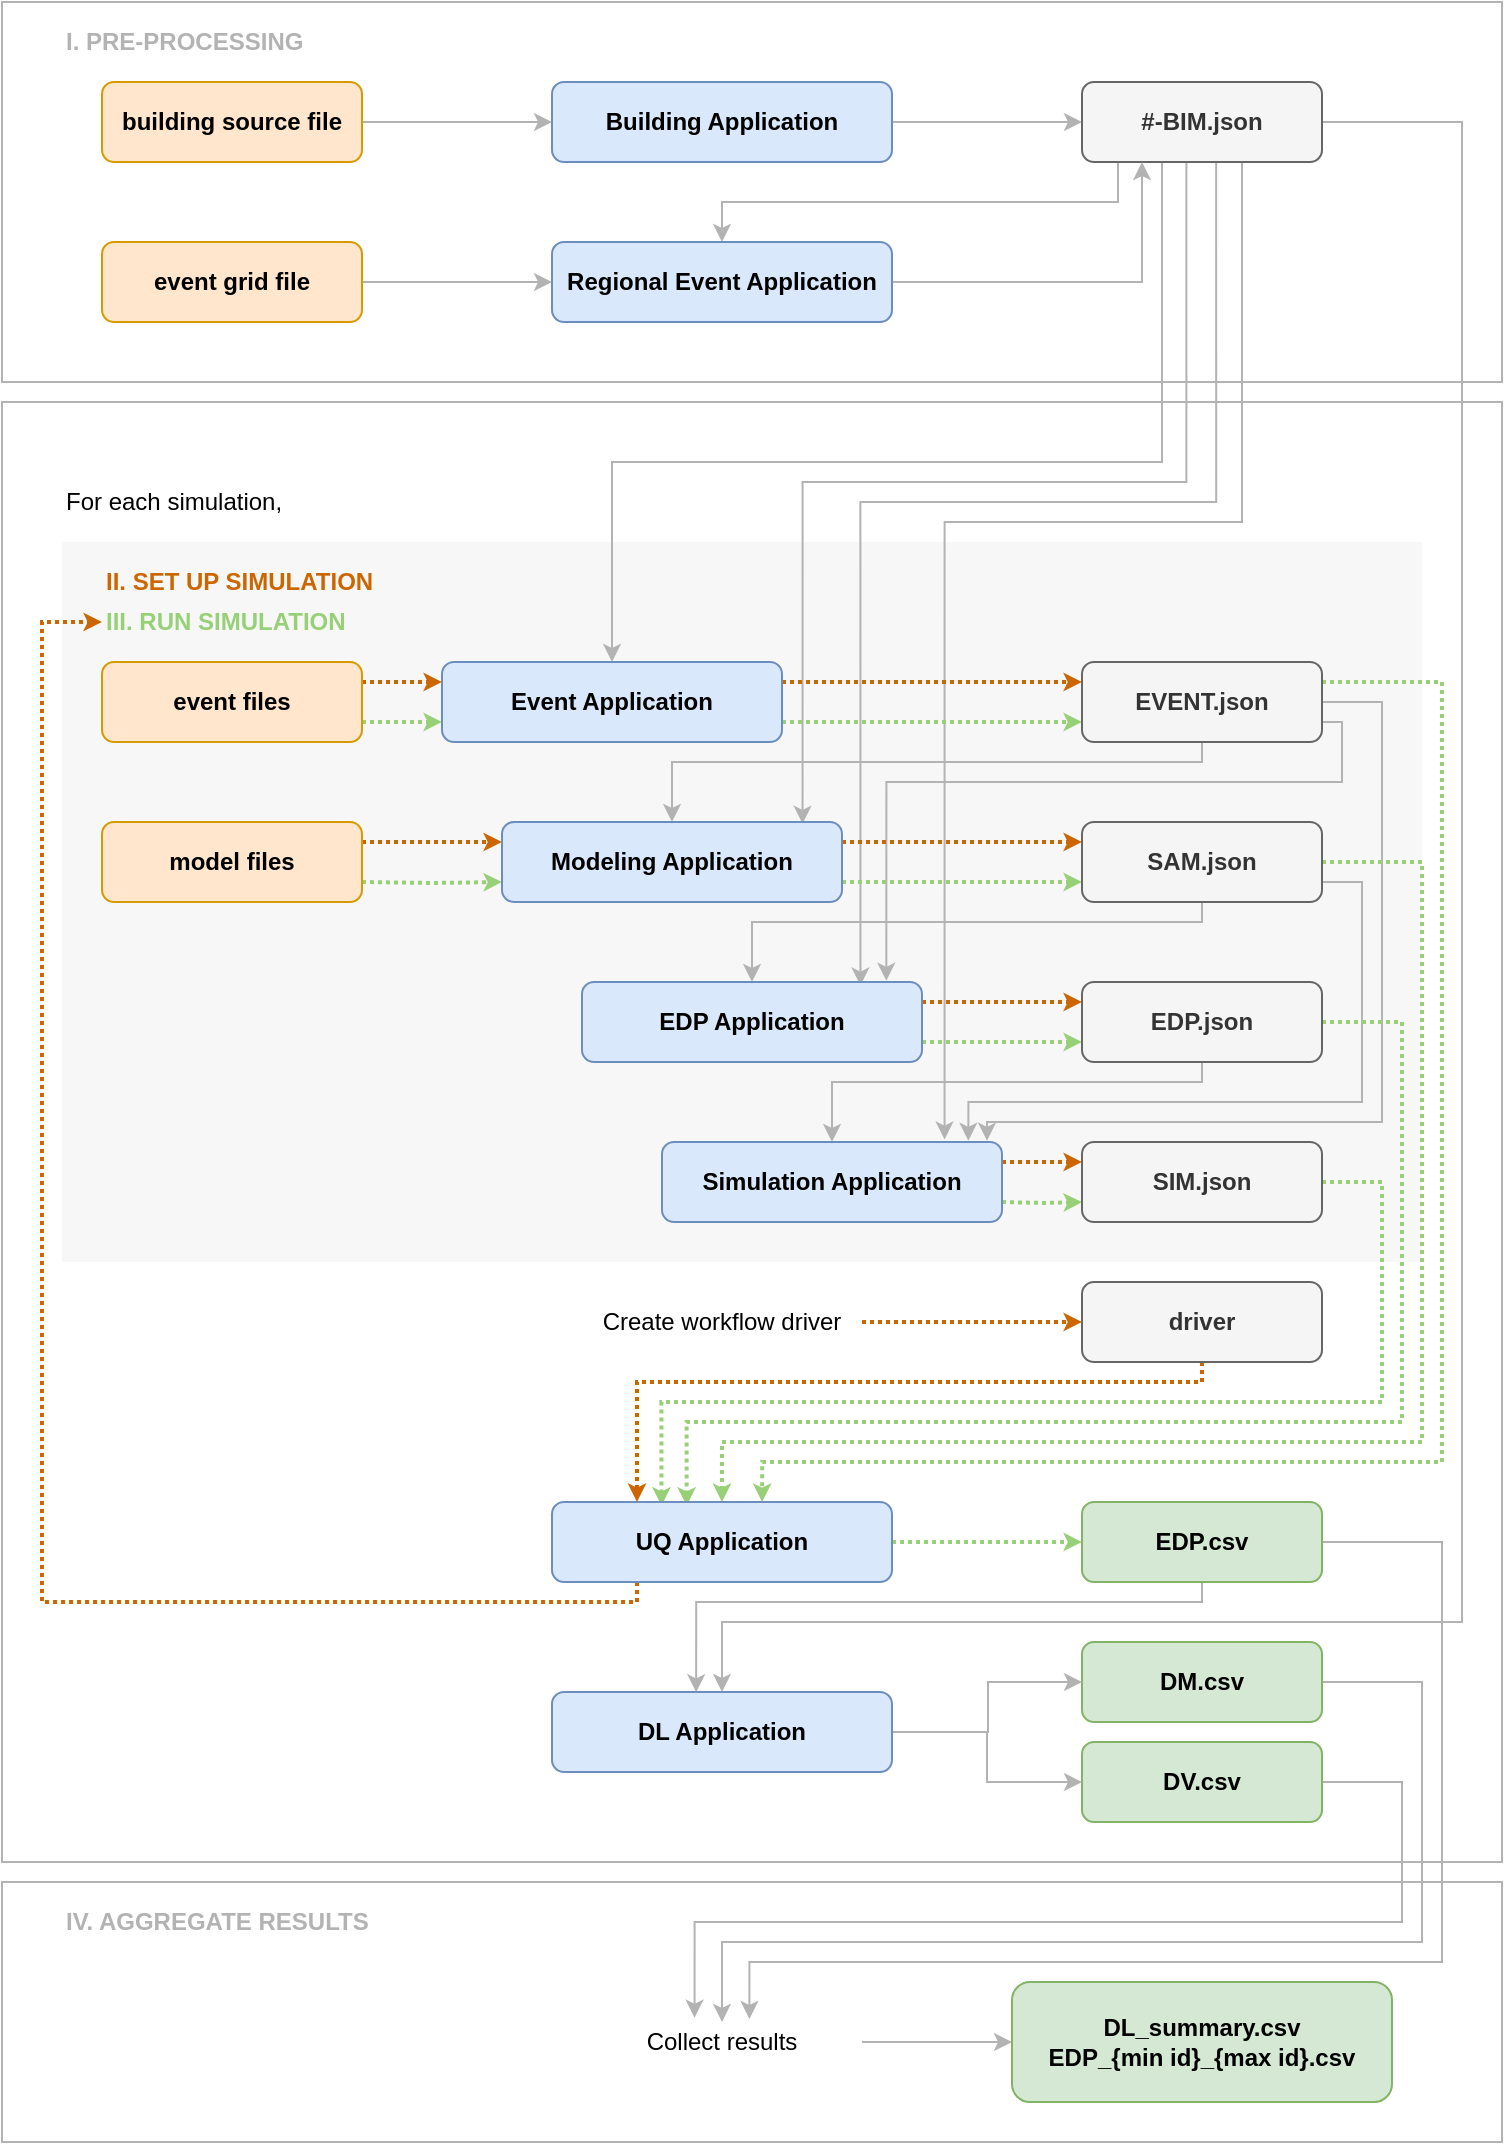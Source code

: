 <mxfile version="13.6.10" type="device"><diagram id="55Q9d0tb6AlS7nQ4v5Kf" name="Page-1"><mxGraphModel dx="1778" dy="1061" grid="1" gridSize="10" guides="1" tooltips="1" connect="1" arrows="1" fold="1" page="1" pageScale="1" pageWidth="850" pageHeight="1100" math="0" shadow="0"><root><mxCell id="0"/><mxCell id="1" parent="0"/><mxCell id="81128KArZK5sR1gMejnM-78" value="" style="rounded=0;whiteSpace=wrap;html=1;strokeColor=#B3B3B3;" vertex="1" parent="1"><mxGeometry x="40" y="990" width="750" height="130" as="geometry"/></mxCell><mxCell id="81128KArZK5sR1gMejnM-12" value="" style="rounded=0;whiteSpace=wrap;html=1;strokeColor=#B3B3B3;" vertex="1" parent="1"><mxGeometry x="40" y="250" width="750" height="730" as="geometry"/></mxCell><mxCell id="81128KArZK5sR1gMejnM-71" value="" style="rounded=0;whiteSpace=wrap;html=1;strokeColor=none;fillColor=#F7F7F7;" vertex="1" parent="1"><mxGeometry x="70" y="320" width="680" height="360" as="geometry"/></mxCell><mxCell id="81128KArZK5sR1gMejnM-1" value="" style="rounded=0;whiteSpace=wrap;html=1;strokeColor=#B3B3B3;" vertex="1" parent="1"><mxGeometry x="40" y="50" width="750" height="190" as="geometry"/></mxCell><mxCell id="bsa9YLMncxqa0p55WgP8-3" value="" style="edgeStyle=orthogonalEdgeStyle;rounded=0;orthogonalLoop=1;jettySize=auto;html=1;strokeColor=#B3B3B3;" parent="1" source="bsa9YLMncxqa0p55WgP8-1" target="bsa9YLMncxqa0p55WgP8-2" edge="1"><mxGeometry relative="1" as="geometry"/></mxCell><mxCell id="bsa9YLMncxqa0p55WgP8-1" value="&lt;b&gt;building source file&lt;/b&gt;" style="rounded=1;whiteSpace=wrap;html=1;fillColor=#ffe6cc;strokeColor=#d79b00;" parent="1" vertex="1"><mxGeometry x="90" y="90" width="130" height="40" as="geometry"/></mxCell><mxCell id="bsa9YLMncxqa0p55WgP8-6" value="" style="edgeStyle=orthogonalEdgeStyle;rounded=0;orthogonalLoop=1;jettySize=auto;html=1;strokeColor=#B3B3B3;" parent="1" source="bsa9YLMncxqa0p55WgP8-2" target="bsa9YLMncxqa0p55WgP8-5" edge="1"><mxGeometry relative="1" as="geometry"/></mxCell><mxCell id="bsa9YLMncxqa0p55WgP8-2" value="&lt;b&gt;Building Application&lt;/b&gt;" style="rounded=1;whiteSpace=wrap;html=1;fillColor=#dae8fc;strokeColor=#6c8ebf;" parent="1" vertex="1"><mxGeometry x="315" y="90" width="170" height="40" as="geometry"/></mxCell><mxCell id="81128KArZK5sR1gMejnM-6" value="" style="edgeStyle=orthogonalEdgeStyle;rounded=0;orthogonalLoop=1;jettySize=auto;html=1;entryX=0.5;entryY=0;entryDx=0;entryDy=0;exitX=0.15;exitY=1.007;exitDx=0;exitDy=0;exitPerimeter=0;strokeColor=#B3B3B3;" edge="1" parent="1" source="bsa9YLMncxqa0p55WgP8-5" target="81128KArZK5sR1gMejnM-4"><mxGeometry relative="1" as="geometry"/></mxCell><mxCell id="81128KArZK5sR1gMejnM-34" value="" style="edgeStyle=orthogonalEdgeStyle;rounded=0;orthogonalLoop=1;jettySize=auto;html=1;strokeColor=#B3B3B3;entryX=0.5;entryY=0;entryDx=0;entryDy=0;exitX=0.349;exitY=0.995;exitDx=0;exitDy=0;exitPerimeter=0;" edge="1" parent="1" source="bsa9YLMncxqa0p55WgP8-5" target="81128KArZK5sR1gMejnM-15"><mxGeometry relative="1" as="geometry"><mxPoint x="620" y="130" as="sourcePoint"/><mxPoint x="640" y="200" as="targetPoint"/><Array as="points"><mxPoint x="620" y="130"/><mxPoint x="620" y="280"/><mxPoint x="345" y="280"/></Array></mxGeometry></mxCell><mxCell id="81128KArZK5sR1gMejnM-36" value="" style="edgeStyle=orthogonalEdgeStyle;rounded=0;orthogonalLoop=1;jettySize=auto;html=1;strokeColor=#B3B3B3;entryX=0.884;entryY=0.023;entryDx=0;entryDy=0;exitX=0.435;exitY=0.983;exitDx=0;exitDy=0;entryPerimeter=0;exitPerimeter=0;" edge="1" parent="1" source="bsa9YLMncxqa0p55WgP8-5" target="81128KArZK5sR1gMejnM-24"><mxGeometry relative="1" as="geometry"><mxPoint x="640" y="200" as="targetPoint"/><Array as="points"><mxPoint x="632" y="290"/><mxPoint x="440" y="290"/></Array></mxGeometry></mxCell><mxCell id="81128KArZK5sR1gMejnM-43" value="" style="edgeStyle=orthogonalEdgeStyle;rounded=0;orthogonalLoop=1;jettySize=auto;html=1;strokeColor=#B3B3B3;strokeWidth=1;exitX=0.559;exitY=0.997;exitDx=0;exitDy=0;exitPerimeter=0;entryX=0.819;entryY=0.044;entryDx=0;entryDy=0;entryPerimeter=0;" edge="1" parent="1" source="bsa9YLMncxqa0p55WgP8-5" target="81128KArZK5sR1gMejnM-39"><mxGeometry relative="1" as="geometry"><mxPoint x="640" y="210" as="targetPoint"/><Array as="points"><mxPoint x="647" y="300"/><mxPoint x="469" y="300"/></Array></mxGeometry></mxCell><mxCell id="81128KArZK5sR1gMejnM-53" value="" style="edgeStyle=orthogonalEdgeStyle;rounded=0;orthogonalLoop=1;jettySize=auto;html=1;strokeColor=#B3B3B3;strokeWidth=1;entryX=0.831;entryY=-0.03;entryDx=0;entryDy=0;entryPerimeter=0;" edge="1" parent="1" target="81128KArZK5sR1gMejnM-47"><mxGeometry relative="1" as="geometry"><mxPoint x="660" y="130" as="sourcePoint"/><mxPoint x="640" y="200" as="targetPoint"/><Array as="points"><mxPoint x="660" y="310"/><mxPoint x="511" y="310"/></Array></mxGeometry></mxCell><mxCell id="81128KArZK5sR1gMejnM-94" value="" style="edgeStyle=orthogonalEdgeStyle;rounded=0;orthogonalLoop=1;jettySize=auto;html=1;startSize=6;endSize=6;strokeWidth=1;entryX=0.5;entryY=0;entryDx=0;entryDy=0;strokeColor=#B3B3B3;" edge="1" parent="1" source="bsa9YLMncxqa0p55WgP8-5" target="81128KArZK5sR1gMejnM-88"><mxGeometry relative="1" as="geometry"><mxPoint x="790" y="110" as="targetPoint"/><Array as="points"><mxPoint x="770" y="110"/><mxPoint x="770" y="860"/><mxPoint x="400" y="860"/></Array></mxGeometry></mxCell><mxCell id="bsa9YLMncxqa0p55WgP8-5" value="&lt;b&gt;#-BIM.json&lt;/b&gt;" style="rounded=1;whiteSpace=wrap;html=1;fillColor=#f5f5f5;strokeColor=#666666;fontColor=#333333;" parent="1" vertex="1"><mxGeometry x="580" y="90" width="120" height="40" as="geometry"/></mxCell><mxCell id="81128KArZK5sR1gMejnM-7" value="" style="edgeStyle=orthogonalEdgeStyle;rounded=0;orthogonalLoop=1;jettySize=auto;html=1;strokeColor=#B3B3B3;" edge="1" parent="1" source="81128KArZK5sR1gMejnM-3" target="81128KArZK5sR1gMejnM-4"><mxGeometry relative="1" as="geometry"/></mxCell><mxCell id="81128KArZK5sR1gMejnM-3" value="&lt;b&gt;event grid file&lt;/b&gt;" style="rounded=1;whiteSpace=wrap;html=1;fillColor=#ffe6cc;strokeColor=#d79b00;" vertex="1" parent="1"><mxGeometry x="90" y="170" width="130" height="40" as="geometry"/></mxCell><mxCell id="81128KArZK5sR1gMejnM-10" value="" style="edgeStyle=orthogonalEdgeStyle;rounded=0;orthogonalLoop=1;jettySize=auto;html=1;entryX=0.25;entryY=1;entryDx=0;entryDy=0;strokeColor=#B3B3B3;" edge="1" parent="1" source="81128KArZK5sR1gMejnM-4" target="bsa9YLMncxqa0p55WgP8-5"><mxGeometry relative="1" as="geometry"><mxPoint x="545" y="190" as="targetPoint"/></mxGeometry></mxCell><mxCell id="81128KArZK5sR1gMejnM-4" value="&lt;b&gt;Regional Event Application&lt;/b&gt;" style="rounded=1;whiteSpace=wrap;html=1;fillColor=#dae8fc;strokeColor=#6c8ebf;" vertex="1" parent="1"><mxGeometry x="315" y="170" width="170" height="40" as="geometry"/></mxCell><mxCell id="81128KArZK5sR1gMejnM-11" value="&lt;b&gt;&lt;font color=&quot;#b3b3b3&quot;&gt;I. PRE-PROCESSING&lt;/font&gt;&lt;/b&gt;" style="text;html=1;strokeColor=none;fillColor=none;align=left;verticalAlign=middle;whiteSpace=wrap;rounded=0;" vertex="1" parent="1"><mxGeometry x="70" y="60" width="140" height="20" as="geometry"/></mxCell><mxCell id="81128KArZK5sR1gMejnM-13" value="For each simulation," style="text;html=1;strokeColor=none;fillColor=none;align=left;verticalAlign=middle;whiteSpace=wrap;rounded=0;" vertex="1" parent="1"><mxGeometry x="70" y="290" width="140" height="20" as="geometry"/></mxCell><mxCell id="81128KArZK5sR1gMejnM-17" value="" style="edgeStyle=orthogonalEdgeStyle;rounded=0;orthogonalLoop=1;jettySize=auto;html=1;exitX=1;exitY=0.25;exitDx=0;exitDy=0;entryX=0;entryY=0.25;entryDx=0;entryDy=0;strokeColor=#CC6600;dashed=1;strokeWidth=2;startSize=6;endSize=3;dashPattern=1 1;" edge="1" parent="1" source="81128KArZK5sR1gMejnM-14" target="81128KArZK5sR1gMejnM-15"><mxGeometry relative="1" as="geometry"/></mxCell><mxCell id="81128KArZK5sR1gMejnM-20" value="" style="edgeStyle=orthogonalEdgeStyle;rounded=0;orthogonalLoop=1;jettySize=auto;html=1;exitX=1;exitY=0.75;exitDx=0;exitDy=0;entryX=0;entryY=0.75;entryDx=0;entryDy=0;dashed=1;strokeWidth=2;strokeColor=#97D077;dashPattern=1 1;endSize=3;" edge="1" parent="1" source="81128KArZK5sR1gMejnM-14" target="81128KArZK5sR1gMejnM-15"><mxGeometry relative="1" as="geometry"/></mxCell><mxCell id="81128KArZK5sR1gMejnM-14" value="&lt;b&gt;event files&lt;/b&gt;" style="rounded=1;whiteSpace=wrap;html=1;fillColor=#ffe6cc;strokeColor=#d79b00;" vertex="1" parent="1"><mxGeometry x="90" y="380" width="130" height="40" as="geometry"/></mxCell><mxCell id="81128KArZK5sR1gMejnM-19" value="" style="edgeStyle=orthogonalEdgeStyle;rounded=0;orthogonalLoop=1;jettySize=auto;html=1;exitX=1;exitY=0.25;exitDx=0;exitDy=0;entryX=0;entryY=0.25;entryDx=0;entryDy=0;strokeColor=#CC6600;dashed=1;strokeWidth=2;startSize=6;endSize=3;dashPattern=1 1;" edge="1" parent="1" source="81128KArZK5sR1gMejnM-15" target="81128KArZK5sR1gMejnM-16"><mxGeometry relative="1" as="geometry"><mxPoint x="500" y="400" as="targetPoint"/></mxGeometry></mxCell><mxCell id="81128KArZK5sR1gMejnM-22" value="" style="edgeStyle=orthogonalEdgeStyle;rounded=0;orthogonalLoop=1;jettySize=auto;html=1;exitX=1;exitY=0.75;exitDx=0;exitDy=0;entryX=0;entryY=0.75;entryDx=0;entryDy=0;dashed=1;strokeWidth=2;strokeColor=#97D077;dashPattern=1 1;endSize=3;" edge="1" parent="1" source="81128KArZK5sR1gMejnM-15" target="81128KArZK5sR1gMejnM-16"><mxGeometry relative="1" as="geometry"><mxPoint x="500" y="400" as="targetPoint"/></mxGeometry></mxCell><mxCell id="81128KArZK5sR1gMejnM-15" value="&lt;b&gt;Event Application&lt;/b&gt;" style="rounded=1;whiteSpace=wrap;html=1;fillColor=#dae8fc;strokeColor=#6c8ebf;" vertex="1" parent="1"><mxGeometry x="260" y="380" width="170" height="40" as="geometry"/></mxCell><mxCell id="81128KArZK5sR1gMejnM-51" value="" style="edgeStyle=orthogonalEdgeStyle;rounded=0;orthogonalLoop=1;jettySize=auto;html=1;strokeColor=#B3B3B3;strokeWidth=1;entryX=0.5;entryY=0;entryDx=0;entryDy=0;exitX=0.5;exitY=1;exitDx=0;exitDy=0;" edge="1" parent="1" source="81128KArZK5sR1gMejnM-16" target="81128KArZK5sR1gMejnM-24"><mxGeometry relative="1" as="geometry"><Array as="points"><mxPoint x="640" y="430"/><mxPoint x="375" y="430"/></Array></mxGeometry></mxCell><mxCell id="81128KArZK5sR1gMejnM-55" value="" style="edgeStyle=orthogonalEdgeStyle;rounded=0;orthogonalLoop=1;jettySize=auto;html=1;strokeColor=#B3B3B3;strokeWidth=1;entryX=0.895;entryY=-0.015;entryDx=0;entryDy=0;exitX=1;exitY=0.75;exitDx=0;exitDy=0;entryPerimeter=0;" edge="1" parent="1" source="81128KArZK5sR1gMejnM-16" target="81128KArZK5sR1gMejnM-39"><mxGeometry relative="1" as="geometry"><mxPoint x="780" y="400" as="targetPoint"/><Array as="points"><mxPoint x="710" y="410"/><mxPoint x="710" y="440"/><mxPoint x="482" y="440"/></Array></mxGeometry></mxCell><mxCell id="81128KArZK5sR1gMejnM-57" value="" style="edgeStyle=orthogonalEdgeStyle;rounded=0;orthogonalLoop=1;jettySize=auto;html=1;strokeColor=#B3B3B3;strokeWidth=1;entryX=0.956;entryY=-0.015;entryDx=0;entryDy=0;exitX=1;exitY=0.5;exitDx=0;exitDy=0;entryPerimeter=0;" edge="1" parent="1" source="81128KArZK5sR1gMejnM-16" target="81128KArZK5sR1gMejnM-47"><mxGeometry relative="1" as="geometry"><mxPoint x="790" y="400" as="targetPoint"/><Array as="points"><mxPoint x="730" y="400"/><mxPoint x="730" y="610"/><mxPoint x="533" y="610"/></Array></mxGeometry></mxCell><mxCell id="81128KArZK5sR1gMejnM-80" value="" style="edgeStyle=orthogonalEdgeStyle;rounded=0;orthogonalLoop=1;jettySize=auto;html=1;dashed=1;strokeWidth=2;entryX=0.618;entryY=0;entryDx=0;entryDy=0;entryPerimeter=0;exitX=1;exitY=0.25;exitDx=0;exitDy=0;strokeColor=#97D077;dashPattern=1 1;endSize=3;" edge="1" parent="1" source="81128KArZK5sR1gMejnM-16" target="81128KArZK5sR1gMejnM-62"><mxGeometry relative="1" as="geometry"><Array as="points"><mxPoint x="760" y="390"/><mxPoint x="760" y="780"/><mxPoint x="420" y="780"/></Array></mxGeometry></mxCell><mxCell id="81128KArZK5sR1gMejnM-16" value="&lt;b&gt;EVENT.json&lt;/b&gt;" style="rounded=1;whiteSpace=wrap;html=1;fillColor=#f5f5f5;strokeColor=#666666;fontColor=#333333;" vertex="1" parent="1"><mxGeometry x="580" y="380" width="120" height="40" as="geometry"/></mxCell><mxCell id="81128KArZK5sR1gMejnM-26" value="" style="edgeStyle=orthogonalEdgeStyle;rounded=0;orthogonalLoop=1;jettySize=auto;html=1;exitX=1;exitY=0.25;exitDx=0;exitDy=0;entryX=0;entryY=0.25;entryDx=0;entryDy=0;strokeColor=#CC6600;dashed=1;strokeWidth=2;startSize=6;endSize=3;dashPattern=1 1;" edge="1" parent="1" source="81128KArZK5sR1gMejnM-23" target="81128KArZK5sR1gMejnM-24"><mxGeometry relative="1" as="geometry"/></mxCell><mxCell id="81128KArZK5sR1gMejnM-27" value="" style="edgeStyle=orthogonalEdgeStyle;rounded=0;orthogonalLoop=1;jettySize=auto;html=1;entryX=0;entryY=0.75;entryDx=0;entryDy=0;dashed=1;strokeWidth=2;strokeColor=#97D077;dashPattern=1 1;endSize=3;" edge="1" parent="1" target="81128KArZK5sR1gMejnM-24"><mxGeometry relative="1" as="geometry"><mxPoint x="220" y="490" as="sourcePoint"/></mxGeometry></mxCell><mxCell id="81128KArZK5sR1gMejnM-23" value="&lt;b&gt;model files&lt;/b&gt;" style="rounded=1;whiteSpace=wrap;html=1;fillColor=#ffe6cc;strokeColor=#d79b00;" vertex="1" parent="1"><mxGeometry x="90" y="460" width="130" height="40" as="geometry"/></mxCell><mxCell id="81128KArZK5sR1gMejnM-29" value="" style="edgeStyle=orthogonalEdgeStyle;rounded=0;orthogonalLoop=1;jettySize=auto;html=1;exitX=1;exitY=0.25;exitDx=0;exitDy=0;entryX=0;entryY=0.25;entryDx=0;entryDy=0;strokeColor=#CC6600;dashed=1;strokeWidth=2;startSize=6;endSize=3;dashPattern=1 1;" edge="1" parent="1" source="81128KArZK5sR1gMejnM-24" target="81128KArZK5sR1gMejnM-25"><mxGeometry relative="1" as="geometry"><mxPoint x="530" y="480" as="targetPoint"/></mxGeometry></mxCell><mxCell id="81128KArZK5sR1gMejnM-31" value="" style="edgeStyle=orthogonalEdgeStyle;rounded=0;orthogonalLoop=1;jettySize=auto;html=1;exitX=1;exitY=0.75;exitDx=0;exitDy=0;entryX=0;entryY=0.75;entryDx=0;entryDy=0;dashed=1;strokeWidth=2;strokeColor=#97D077;dashPattern=1 1;endSize=3;" edge="1" parent="1" source="81128KArZK5sR1gMejnM-24" target="81128KArZK5sR1gMejnM-25"><mxGeometry relative="1" as="geometry"><mxPoint x="530" y="480" as="targetPoint"/></mxGeometry></mxCell><mxCell id="81128KArZK5sR1gMejnM-24" value="&lt;b&gt;Modeling Application&lt;/b&gt;" style="rounded=1;whiteSpace=wrap;html=1;fillColor=#dae8fc;strokeColor=#6c8ebf;" vertex="1" parent="1"><mxGeometry x="290" y="460" width="170" height="40" as="geometry"/></mxCell><mxCell id="81128KArZK5sR1gMejnM-41" value="" style="edgeStyle=orthogonalEdgeStyle;rounded=0;orthogonalLoop=1;jettySize=auto;html=1;strokeWidth=1;entryX=0.5;entryY=0;entryDx=0;entryDy=0;exitX=0.5;exitY=1;exitDx=0;exitDy=0;strokeColor=#B3B3B3;" edge="1" parent="1" source="81128KArZK5sR1gMejnM-25" target="81128KArZK5sR1gMejnM-39"><mxGeometry relative="1" as="geometry"><Array as="points"><mxPoint x="640" y="510"/><mxPoint x="415" y="510"/></Array></mxGeometry></mxCell><mxCell id="81128KArZK5sR1gMejnM-59" value="" style="edgeStyle=orthogonalEdgeStyle;rounded=0;orthogonalLoop=1;jettySize=auto;html=1;strokeColor=#B3B3B3;strokeWidth=1;entryX=0.901;entryY=-0.015;entryDx=0;entryDy=0;entryPerimeter=0;exitX=1;exitY=0.75;exitDx=0;exitDy=0;" edge="1" parent="1" source="81128KArZK5sR1gMejnM-25" target="81128KArZK5sR1gMejnM-47"><mxGeometry relative="1" as="geometry"><mxPoint x="790" y="480" as="targetPoint"/><Array as="points"><mxPoint x="720" y="490"/><mxPoint x="720" y="600"/><mxPoint x="523" y="600"/></Array></mxGeometry></mxCell><mxCell id="81128KArZK5sR1gMejnM-82" value="" style="edgeStyle=orthogonalEdgeStyle;rounded=0;orthogonalLoop=1;jettySize=auto;html=1;dashed=1;strokeWidth=2;exitX=1;exitY=0.5;exitDx=0;exitDy=0;entryX=0.5;entryY=0;entryDx=0;entryDy=0;strokeColor=#97D077;dashPattern=1 1;endSize=3;" edge="1" parent="1" source="81128KArZK5sR1gMejnM-25" target="81128KArZK5sR1gMejnM-62"><mxGeometry relative="1" as="geometry"><mxPoint x="790" y="480" as="targetPoint"/><Array as="points"><mxPoint x="750" y="480"/><mxPoint x="750" y="770"/><mxPoint x="400" y="770"/></Array></mxGeometry></mxCell><mxCell id="81128KArZK5sR1gMejnM-25" value="&lt;b&gt;SAM.json&lt;/b&gt;" style="rounded=1;whiteSpace=wrap;html=1;fillColor=#f5f5f5;strokeColor=#666666;fontColor=#333333;" vertex="1" parent="1"><mxGeometry x="580" y="460" width="120" height="40" as="geometry"/></mxCell><mxCell id="81128KArZK5sR1gMejnM-37" value="&lt;b&gt;&lt;font color=&quot;#cc6600&quot;&gt;II. SET UP SIMULATION&lt;/font&gt;&lt;/b&gt;" style="text;html=1;strokeColor=none;fillColor=none;align=left;verticalAlign=middle;whiteSpace=wrap;rounded=0;" vertex="1" parent="1"><mxGeometry x="90" y="330" width="140" height="20" as="geometry"/></mxCell><mxCell id="81128KArZK5sR1gMejnM-38" value="&lt;b&gt;&lt;font color=&quot;#97d077&quot;&gt;III. RUN SIMULATION&lt;/font&gt;&lt;/b&gt;" style="text;html=1;strokeColor=none;fillColor=none;align=left;verticalAlign=middle;whiteSpace=wrap;rounded=0;" vertex="1" parent="1"><mxGeometry x="90" y="350" width="140" height="20" as="geometry"/></mxCell><mxCell id="81128KArZK5sR1gMejnM-45" value="" style="edgeStyle=orthogonalEdgeStyle;rounded=0;orthogonalLoop=1;jettySize=auto;html=1;strokeWidth=2;exitX=1;exitY=0.25;exitDx=0;exitDy=0;entryX=0;entryY=0.25;entryDx=0;entryDy=0;strokeColor=#CC6600;dashed=1;startSize=6;endSize=3;dashPattern=1 1;" edge="1" parent="1" source="81128KArZK5sR1gMejnM-39" target="81128KArZK5sR1gMejnM-40"><mxGeometry relative="1" as="geometry"/></mxCell><mxCell id="81128KArZK5sR1gMejnM-46" value="" style="edgeStyle=orthogonalEdgeStyle;rounded=0;orthogonalLoop=1;jettySize=auto;html=1;strokeWidth=2;exitX=1;exitY=0.75;exitDx=0;exitDy=0;entryX=0;entryY=0.75;entryDx=0;entryDy=0;dashed=1;strokeColor=#97D077;dashPattern=1 1;endSize=3;" edge="1" parent="1" source="81128KArZK5sR1gMejnM-39" target="81128KArZK5sR1gMejnM-40"><mxGeometry relative="1" as="geometry"/></mxCell><mxCell id="81128KArZK5sR1gMejnM-39" value="&lt;b&gt;EDP Application&lt;/b&gt;" style="rounded=1;whiteSpace=wrap;html=1;fillColor=#dae8fc;strokeColor=#6c8ebf;" vertex="1" parent="1"><mxGeometry x="330" y="540" width="170" height="40" as="geometry"/></mxCell><mxCell id="81128KArZK5sR1gMejnM-49" value="" style="edgeStyle=orthogonalEdgeStyle;rounded=0;orthogonalLoop=1;jettySize=auto;html=1;strokeColor=#B3B3B3;strokeWidth=1;entryX=0.5;entryY=0;entryDx=0;entryDy=0;exitX=0.5;exitY=1;exitDx=0;exitDy=0;" edge="1" parent="1" source="81128KArZK5sR1gMejnM-40" target="81128KArZK5sR1gMejnM-47"><mxGeometry relative="1" as="geometry"><Array as="points"><mxPoint x="640" y="590"/><mxPoint x="455" y="590"/></Array></mxGeometry></mxCell><mxCell id="81128KArZK5sR1gMejnM-84" value="" style="edgeStyle=orthogonalEdgeStyle;rounded=0;orthogonalLoop=1;jettySize=auto;html=1;dashed=1;strokeWidth=2;entryX=0.396;entryY=0.046;entryDx=0;entryDy=0;entryPerimeter=0;exitX=1;exitY=0.5;exitDx=0;exitDy=0;strokeColor=#97D077;dashPattern=1 1;endSize=3;" edge="1" parent="1" source="81128KArZK5sR1gMejnM-40" target="81128KArZK5sR1gMejnM-62"><mxGeometry relative="1" as="geometry"><mxPoint x="780" y="560" as="targetPoint"/><Array as="points"><mxPoint x="740" y="560"/><mxPoint x="740" y="760"/><mxPoint x="382" y="760"/></Array></mxGeometry></mxCell><mxCell id="81128KArZK5sR1gMejnM-40" value="&lt;b&gt;EDP.json&lt;/b&gt;" style="rounded=1;whiteSpace=wrap;html=1;fillColor=#f5f5f5;strokeColor=#666666;fontColor=#333333;" vertex="1" parent="1"><mxGeometry x="580" y="540" width="120" height="40" as="geometry"/></mxCell><mxCell id="81128KArZK5sR1gMejnM-60" value="" style="edgeStyle=orthogonalEdgeStyle;rounded=0;orthogonalLoop=1;jettySize=auto;html=1;strokeWidth=2;exitX=1;exitY=0.25;exitDx=0;exitDy=0;entryX=0;entryY=0.25;entryDx=0;entryDy=0;strokeColor=#CC6600;dashed=1;startSize=6;endSize=3;dashPattern=1 1;" edge="1" parent="1" source="81128KArZK5sR1gMejnM-47" target="81128KArZK5sR1gMejnM-48"><mxGeometry relative="1" as="geometry"/></mxCell><mxCell id="81128KArZK5sR1gMejnM-61" value="" style="edgeStyle=orthogonalEdgeStyle;rounded=0;orthogonalLoop=1;jettySize=auto;html=1;strokeWidth=2;entryX=0;entryY=0.75;entryDx=0;entryDy=0;dashed=1;strokeColor=#97D077;dashPattern=1 1;endSize=3;" edge="1" parent="1" target="81128KArZK5sR1gMejnM-48"><mxGeometry relative="1" as="geometry"><mxPoint x="540" y="650" as="sourcePoint"/></mxGeometry></mxCell><mxCell id="81128KArZK5sR1gMejnM-47" value="&lt;b&gt;Simulation Application&lt;/b&gt;" style="rounded=1;whiteSpace=wrap;html=1;fillColor=#dae8fc;strokeColor=#6c8ebf;" vertex="1" parent="1"><mxGeometry x="370" y="620" width="170" height="40" as="geometry"/></mxCell><mxCell id="81128KArZK5sR1gMejnM-86" value="" style="edgeStyle=orthogonalEdgeStyle;rounded=0;orthogonalLoop=1;jettySize=auto;html=1;dashed=1;strokeWidth=2;entryX=0.322;entryY=0.046;entryDx=0;entryDy=0;entryPerimeter=0;exitX=1;exitY=0.5;exitDx=0;exitDy=0;strokeColor=#97D077;dashPattern=1 1;endSize=3;" edge="1" parent="1" source="81128KArZK5sR1gMejnM-48" target="81128KArZK5sR1gMejnM-62"><mxGeometry relative="1" as="geometry"><mxPoint x="790" y="640" as="targetPoint"/><Array as="points"><mxPoint x="730" y="640"/><mxPoint x="730" y="750"/><mxPoint x="370" y="750"/></Array></mxGeometry></mxCell><mxCell id="81128KArZK5sR1gMejnM-48" value="&lt;b&gt;SIM.json&lt;/b&gt;" style="rounded=1;whiteSpace=wrap;html=1;fillColor=#f5f5f5;strokeColor=#666666;fontColor=#333333;" vertex="1" parent="1"><mxGeometry x="580" y="620" width="120" height="40" as="geometry"/></mxCell><mxCell id="81128KArZK5sR1gMejnM-74" value="" style="edgeStyle=orthogonalEdgeStyle;rounded=0;orthogonalLoop=1;jettySize=auto;html=1;strokeWidth=2;entryX=0;entryY=0.5;entryDx=0;entryDy=0;exitX=0.25;exitY=1;exitDx=0;exitDy=0;dashed=1;strokeColor=#CC6600;startSize=6;endSize=3;dashPattern=1 1;" edge="1" parent="1" source="81128KArZK5sR1gMejnM-62" target="81128KArZK5sR1gMejnM-38"><mxGeometry relative="1" as="geometry"><mxPoint x="400" y="870" as="targetPoint"/><Array as="points"><mxPoint x="358" y="850"/><mxPoint x="60" y="850"/><mxPoint x="60" y="360"/></Array></mxGeometry></mxCell><mxCell id="81128KArZK5sR1gMejnM-76" value="" style="edgeStyle=orthogonalEdgeStyle;rounded=0;orthogonalLoop=1;jettySize=auto;html=1;strokeWidth=2;entryX=0;entryY=0.5;entryDx=0;entryDy=0;dashed=1;strokeColor=#97D077;dashPattern=1 1;endSize=3;" edge="1" parent="1" source="81128KArZK5sR1gMejnM-62" target="81128KArZK5sR1gMejnM-77"><mxGeometry relative="1" as="geometry"><mxPoint x="600" y="820" as="targetPoint"/></mxGeometry></mxCell><mxCell id="81128KArZK5sR1gMejnM-62" value="&lt;b&gt;UQ Application&lt;/b&gt;" style="rounded=1;whiteSpace=wrap;html=1;fillColor=#dae8fc;strokeColor=#6c8ebf;" vertex="1" parent="1"><mxGeometry x="315" y="800" width="170" height="40" as="geometry"/></mxCell><mxCell id="81128KArZK5sR1gMejnM-67" value="" style="edgeStyle=orthogonalEdgeStyle;rounded=0;orthogonalLoop=1;jettySize=auto;html=1;strokeWidth=2;entryX=0.25;entryY=0;entryDx=0;entryDy=0;exitX=0.5;exitY=1;exitDx=0;exitDy=0;strokeColor=#CC6600;dashed=1;startSize=6;endSize=3;dashPattern=1 1;" edge="1" parent="1" source="81128KArZK5sR1gMejnM-63" target="81128KArZK5sR1gMejnM-62"><mxGeometry relative="1" as="geometry"><mxPoint x="400" y="780" as="targetPoint"/><Array as="points"><mxPoint x="640" y="740"/><mxPoint x="358" y="740"/></Array></mxGeometry></mxCell><mxCell id="81128KArZK5sR1gMejnM-63" value="&lt;b&gt;driver&lt;/b&gt;" style="rounded=1;whiteSpace=wrap;html=1;fillColor=#f5f5f5;strokeColor=#666666;fontColor=#333333;" vertex="1" parent="1"><mxGeometry x="580" y="690" width="120" height="40" as="geometry"/></mxCell><mxCell id="81128KArZK5sR1gMejnM-65" value="" style="edgeStyle=orthogonalEdgeStyle;rounded=0;orthogonalLoop=1;jettySize=auto;html=1;strokeWidth=2;strokeColor=#CC6600;dashed=1;startSize=6;endSize=3;dashPattern=1 1;" edge="1" parent="1" source="81128KArZK5sR1gMejnM-64" target="81128KArZK5sR1gMejnM-63"><mxGeometry relative="1" as="geometry"/></mxCell><mxCell id="81128KArZK5sR1gMejnM-64" value="Create workflow driver" style="text;html=1;strokeColor=none;fillColor=none;align=center;verticalAlign=middle;whiteSpace=wrap;rounded=0;" vertex="1" parent="1"><mxGeometry x="330" y="700" width="140" height="20" as="geometry"/></mxCell><mxCell id="81128KArZK5sR1gMejnM-95" value="" style="edgeStyle=orthogonalEdgeStyle;rounded=0;orthogonalLoop=1;jettySize=auto;html=1;startSize=6;endSize=6;strokeColor=#B3B3B3;strokeWidth=1;entryX=0.424;entryY=0.004;entryDx=0;entryDy=0;entryPerimeter=0;" edge="1" parent="1" source="81128KArZK5sR1gMejnM-77" target="81128KArZK5sR1gMejnM-88"><mxGeometry relative="1" as="geometry"><mxPoint x="386" y="900" as="targetPoint"/><Array as="points"><mxPoint x="640" y="850"/><mxPoint x="387" y="850"/></Array></mxGeometry></mxCell><mxCell id="81128KArZK5sR1gMejnM-101" value="" style="edgeStyle=orthogonalEdgeStyle;rounded=0;orthogonalLoop=1;jettySize=auto;html=1;startSize=6;endSize=6;strokeColor=#B3B3B3;strokeWidth=1;entryX=0.598;entryY=-0.075;entryDx=0;entryDy=0;entryPerimeter=0;" edge="1" parent="1" source="81128KArZK5sR1gMejnM-77" target="81128KArZK5sR1gMejnM-96"><mxGeometry relative="1" as="geometry"><mxPoint x="780" y="820" as="targetPoint"/><Array as="points"><mxPoint x="760" y="820"/><mxPoint x="760" y="1030"/><mxPoint x="414" y="1030"/></Array></mxGeometry></mxCell><mxCell id="81128KArZK5sR1gMejnM-77" value="&lt;b&gt;EDP.csv&lt;/b&gt;" style="rounded=1;whiteSpace=wrap;html=1;fillColor=#d5e8d4;strokeColor=#82b366;" vertex="1" parent="1"><mxGeometry x="580" y="800" width="120" height="40" as="geometry"/></mxCell><mxCell id="81128KArZK5sR1gMejnM-79" value="&lt;b&gt;&lt;font color=&quot;#b3b3b3&quot;&gt;IV. AGGREGATE RESULTS&lt;/font&gt;&lt;/b&gt;" style="text;html=1;strokeColor=none;fillColor=none;align=left;verticalAlign=middle;whiteSpace=wrap;rounded=0;" vertex="1" parent="1"><mxGeometry x="70" y="1000" width="180" height="20" as="geometry"/></mxCell><mxCell id="81128KArZK5sR1gMejnM-91" value="" style="edgeStyle=orthogonalEdgeStyle;rounded=0;orthogonalLoop=1;jettySize=auto;html=1;startSize=6;endSize=6;strokeWidth=1;entryX=0;entryY=0.5;entryDx=0;entryDy=0;exitX=1;exitY=0.25;exitDx=0;exitDy=0;strokeColor=#B3B3B3;" edge="1" parent="1" source="81128KArZK5sR1gMejnM-88" target="81128KArZK5sR1gMejnM-89"><mxGeometry relative="1" as="geometry"><Array as="points"><mxPoint x="485" y="915"/><mxPoint x="533" y="915"/><mxPoint x="533" y="890"/></Array></mxGeometry></mxCell><mxCell id="81128KArZK5sR1gMejnM-92" value="" style="edgeStyle=orthogonalEdgeStyle;rounded=0;orthogonalLoop=1;jettySize=auto;html=1;startSize=6;endSize=6;strokeWidth=1;strokeColor=#B3B3B3;" edge="1" parent="1" source="81128KArZK5sR1gMejnM-88" target="81128KArZK5sR1gMejnM-90"><mxGeometry relative="1" as="geometry"/></mxCell><mxCell id="81128KArZK5sR1gMejnM-88" value="&lt;b&gt;DL Application&lt;/b&gt;" style="rounded=1;whiteSpace=wrap;html=1;fillColor=#dae8fc;strokeColor=#6c8ebf;" vertex="1" parent="1"><mxGeometry x="315" y="895" width="170" height="40" as="geometry"/></mxCell><mxCell id="81128KArZK5sR1gMejnM-103" value="" style="edgeStyle=orthogonalEdgeStyle;rounded=0;orthogonalLoop=1;jettySize=auto;html=1;startSize=6;endSize=6;strokeColor=#B3B3B3;strokeWidth=1;entryX=0.5;entryY=0;entryDx=0;entryDy=0;" edge="1" parent="1" source="81128KArZK5sR1gMejnM-89" target="81128KArZK5sR1gMejnM-96"><mxGeometry relative="1" as="geometry"><mxPoint x="790" y="890" as="targetPoint"/><Array as="points"><mxPoint x="750" y="890"/><mxPoint x="750" y="1020"/><mxPoint x="400" y="1020"/></Array></mxGeometry></mxCell><mxCell id="81128KArZK5sR1gMejnM-89" value="&lt;b&gt;DM.csv&lt;/b&gt;" style="rounded=1;whiteSpace=wrap;html=1;fillColor=#d5e8d4;strokeColor=#82b366;" vertex="1" parent="1"><mxGeometry x="580" y="870" width="120" height="40" as="geometry"/></mxCell><mxCell id="81128KArZK5sR1gMejnM-105" value="" style="edgeStyle=orthogonalEdgeStyle;rounded=0;orthogonalLoop=1;jettySize=auto;html=1;startSize=6;endSize=6;strokeColor=#B3B3B3;strokeWidth=1;entryX=0.402;entryY=-0.108;entryDx=0;entryDy=0;entryPerimeter=0;" edge="1" parent="1" source="81128KArZK5sR1gMejnM-90" target="81128KArZK5sR1gMejnM-96"><mxGeometry relative="1" as="geometry"><mxPoint x="800" y="940" as="targetPoint"/><Array as="points"><mxPoint x="740" y="940"/><mxPoint x="740" y="1010"/><mxPoint x="386" y="1010"/></Array></mxGeometry></mxCell><mxCell id="81128KArZK5sR1gMejnM-90" value="&lt;b&gt;DV.csv&lt;/b&gt;" style="rounded=1;whiteSpace=wrap;html=1;fillColor=#d5e8d4;strokeColor=#82b366;" vertex="1" parent="1"><mxGeometry x="580" y="920" width="120" height="40" as="geometry"/></mxCell><mxCell id="81128KArZK5sR1gMejnM-106" value="" style="edgeStyle=orthogonalEdgeStyle;rounded=0;orthogonalLoop=1;jettySize=auto;html=1;startSize=6;endSize=6;strokeColor=#B3B3B3;strokeWidth=1;" edge="1" parent="1" source="81128KArZK5sR1gMejnM-96" target="81128KArZK5sR1gMejnM-99"><mxGeometry relative="1" as="geometry"/></mxCell><mxCell id="81128KArZK5sR1gMejnM-96" value="Collect results" style="text;html=1;strokeColor=none;fillColor=none;align=center;verticalAlign=middle;whiteSpace=wrap;rounded=0;" vertex="1" parent="1"><mxGeometry x="330" y="1060" width="140" height="20" as="geometry"/></mxCell><mxCell id="81128KArZK5sR1gMejnM-99" value="&lt;b&gt;DL_summary.csv&lt;br&gt;EDP_{min id}_{max id}.csv&lt;br&gt;&lt;/b&gt;" style="rounded=1;whiteSpace=wrap;html=1;fillColor=#d5e8d4;strokeColor=#82b366;" vertex="1" parent="1"><mxGeometry x="545" y="1040" width="190" height="60" as="geometry"/></mxCell></root></mxGraphModel></diagram></mxfile>